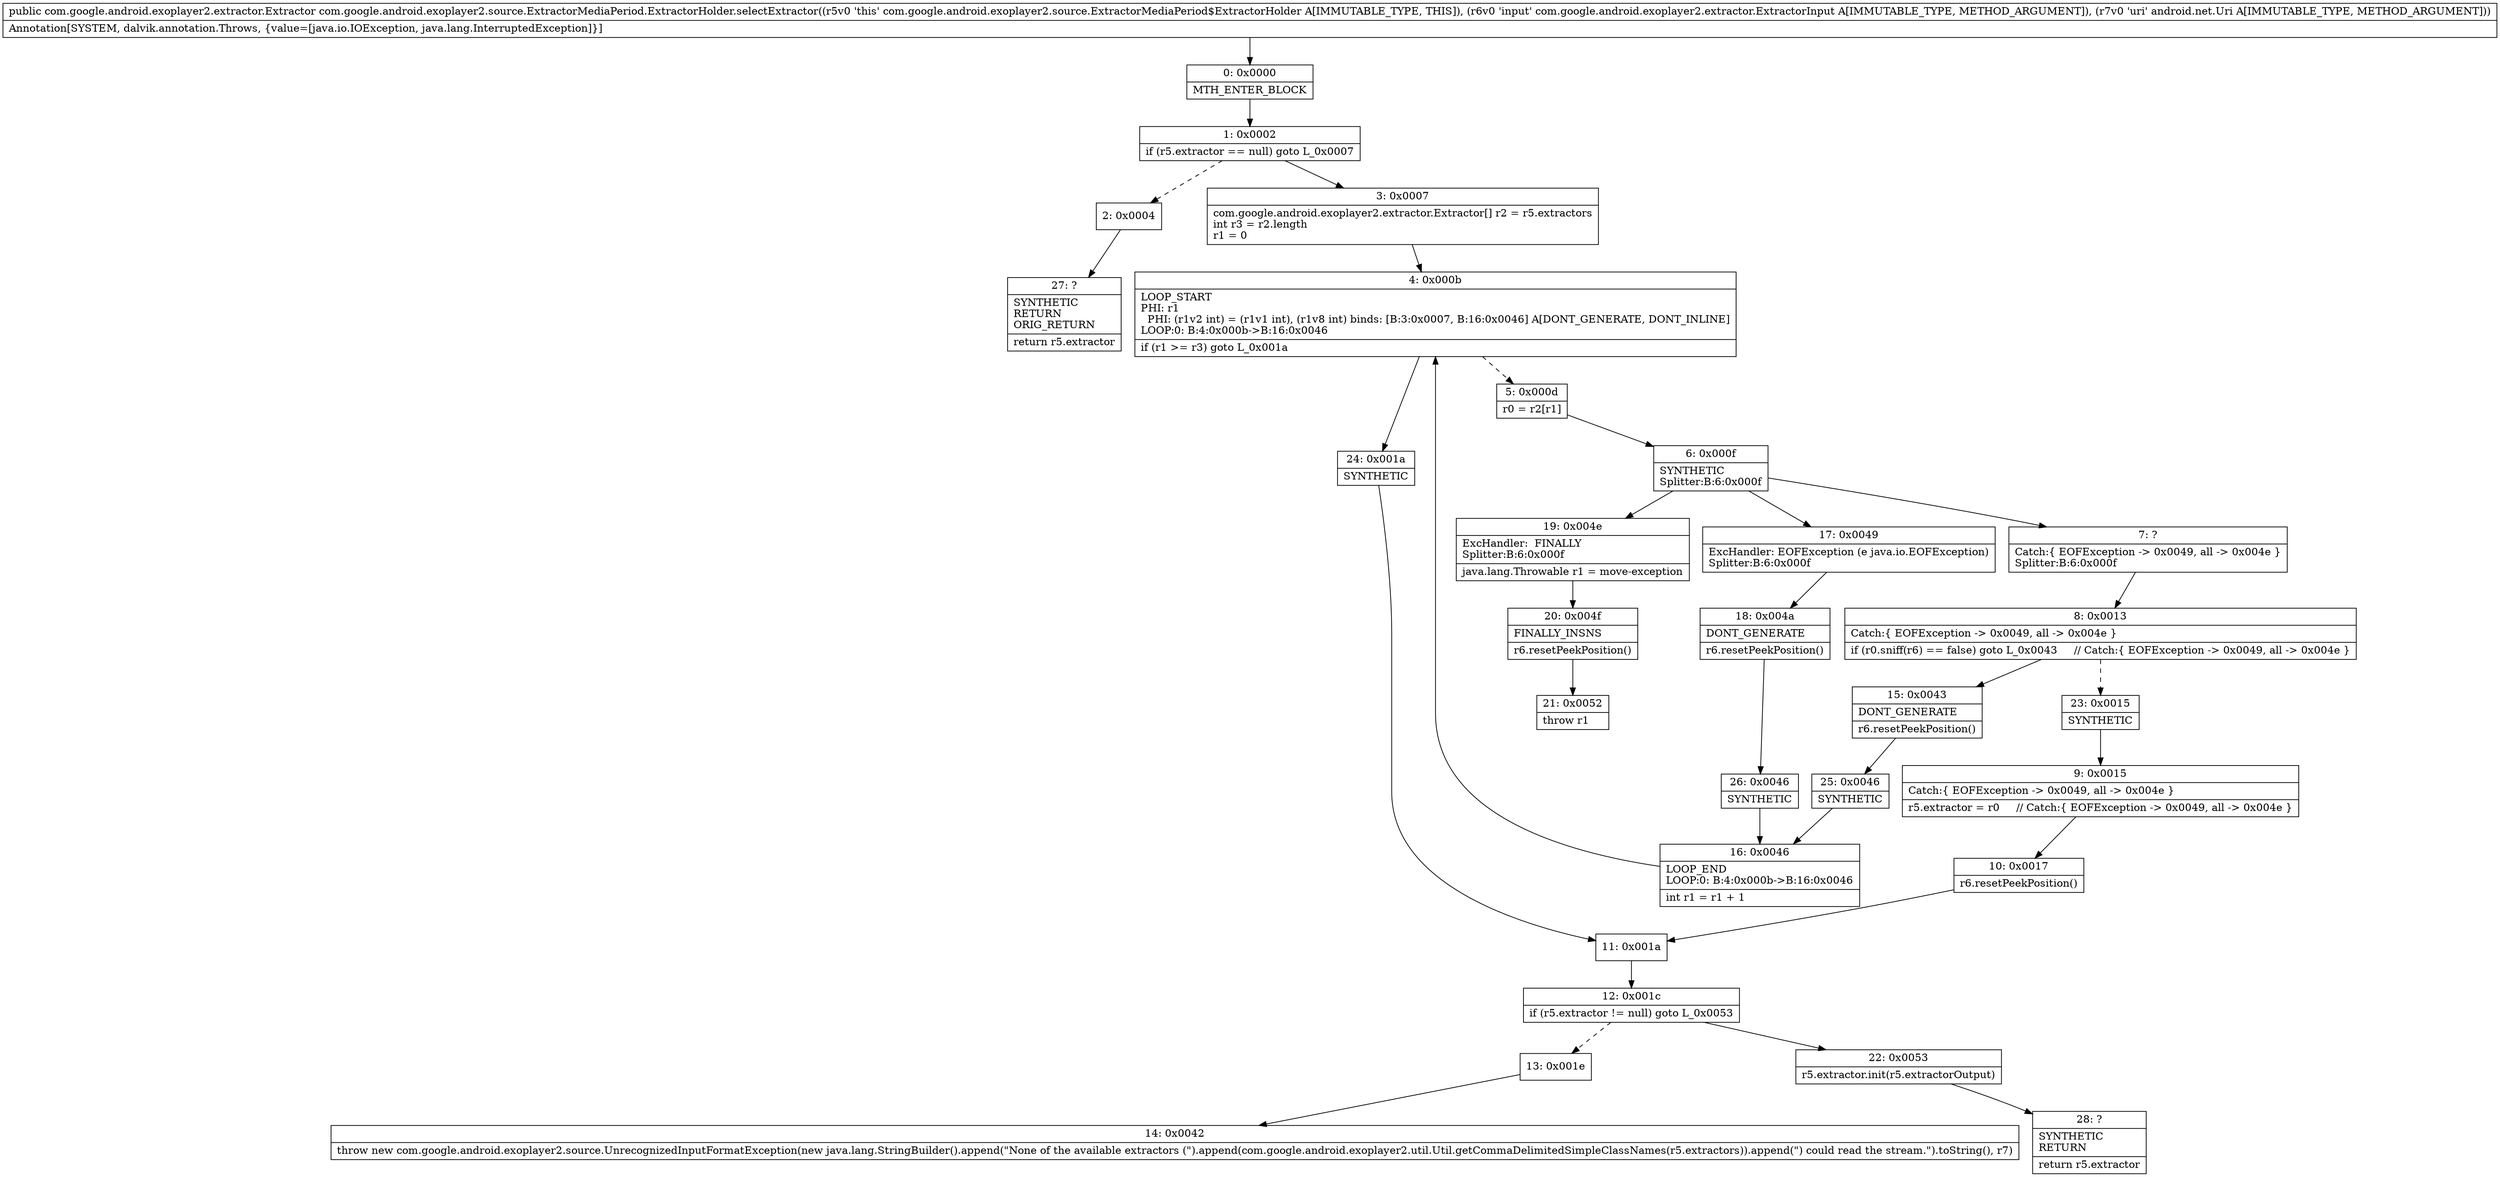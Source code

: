 digraph "CFG forcom.google.android.exoplayer2.source.ExtractorMediaPeriod.ExtractorHolder.selectExtractor(Lcom\/google\/android\/exoplayer2\/extractor\/ExtractorInput;Landroid\/net\/Uri;)Lcom\/google\/android\/exoplayer2\/extractor\/Extractor;" {
Node_0 [shape=record,label="{0\:\ 0x0000|MTH_ENTER_BLOCK\l}"];
Node_1 [shape=record,label="{1\:\ 0x0002|if (r5.extractor == null) goto L_0x0007\l}"];
Node_2 [shape=record,label="{2\:\ 0x0004}"];
Node_3 [shape=record,label="{3\:\ 0x0007|com.google.android.exoplayer2.extractor.Extractor[] r2 = r5.extractors\lint r3 = r2.length\lr1 = 0\l}"];
Node_4 [shape=record,label="{4\:\ 0x000b|LOOP_START\lPHI: r1 \l  PHI: (r1v2 int) = (r1v1 int), (r1v8 int) binds: [B:3:0x0007, B:16:0x0046] A[DONT_GENERATE, DONT_INLINE]\lLOOP:0: B:4:0x000b\-\>B:16:0x0046\l|if (r1 \>= r3) goto L_0x001a\l}"];
Node_5 [shape=record,label="{5\:\ 0x000d|r0 = r2[r1]\l}"];
Node_6 [shape=record,label="{6\:\ 0x000f|SYNTHETIC\lSplitter:B:6:0x000f\l}"];
Node_7 [shape=record,label="{7\:\ ?|Catch:\{ EOFException \-\> 0x0049, all \-\> 0x004e \}\lSplitter:B:6:0x000f\l}"];
Node_8 [shape=record,label="{8\:\ 0x0013|Catch:\{ EOFException \-\> 0x0049, all \-\> 0x004e \}\l|if (r0.sniff(r6) == false) goto L_0x0043     \/\/ Catch:\{ EOFException \-\> 0x0049, all \-\> 0x004e \}\l}"];
Node_9 [shape=record,label="{9\:\ 0x0015|Catch:\{ EOFException \-\> 0x0049, all \-\> 0x004e \}\l|r5.extractor = r0     \/\/ Catch:\{ EOFException \-\> 0x0049, all \-\> 0x004e \}\l}"];
Node_10 [shape=record,label="{10\:\ 0x0017|r6.resetPeekPosition()\l}"];
Node_11 [shape=record,label="{11\:\ 0x001a}"];
Node_12 [shape=record,label="{12\:\ 0x001c|if (r5.extractor != null) goto L_0x0053\l}"];
Node_13 [shape=record,label="{13\:\ 0x001e}"];
Node_14 [shape=record,label="{14\:\ 0x0042|throw new com.google.android.exoplayer2.source.UnrecognizedInputFormatException(new java.lang.StringBuilder().append(\"None of the available extractors (\").append(com.google.android.exoplayer2.util.Util.getCommaDelimitedSimpleClassNames(r5.extractors)).append(\") could read the stream.\").toString(), r7)\l}"];
Node_15 [shape=record,label="{15\:\ 0x0043|DONT_GENERATE\l|r6.resetPeekPosition()\l}"];
Node_16 [shape=record,label="{16\:\ 0x0046|LOOP_END\lLOOP:0: B:4:0x000b\-\>B:16:0x0046\l|int r1 = r1 + 1\l}"];
Node_17 [shape=record,label="{17\:\ 0x0049|ExcHandler: EOFException (e java.io.EOFException)\lSplitter:B:6:0x000f\l}"];
Node_18 [shape=record,label="{18\:\ 0x004a|DONT_GENERATE\l|r6.resetPeekPosition()\l}"];
Node_19 [shape=record,label="{19\:\ 0x004e|ExcHandler:  FINALLY\lSplitter:B:6:0x000f\l|java.lang.Throwable r1 = move\-exception\l}"];
Node_20 [shape=record,label="{20\:\ 0x004f|FINALLY_INSNS\l|r6.resetPeekPosition()\l}"];
Node_21 [shape=record,label="{21\:\ 0x0052|throw r1\l}"];
Node_22 [shape=record,label="{22\:\ 0x0053|r5.extractor.init(r5.extractorOutput)\l}"];
Node_23 [shape=record,label="{23\:\ 0x0015|SYNTHETIC\l}"];
Node_24 [shape=record,label="{24\:\ 0x001a|SYNTHETIC\l}"];
Node_25 [shape=record,label="{25\:\ 0x0046|SYNTHETIC\l}"];
Node_26 [shape=record,label="{26\:\ 0x0046|SYNTHETIC\l}"];
Node_27 [shape=record,label="{27\:\ ?|SYNTHETIC\lRETURN\lORIG_RETURN\l|return r5.extractor\l}"];
Node_28 [shape=record,label="{28\:\ ?|SYNTHETIC\lRETURN\l|return r5.extractor\l}"];
MethodNode[shape=record,label="{public com.google.android.exoplayer2.extractor.Extractor com.google.android.exoplayer2.source.ExtractorMediaPeriod.ExtractorHolder.selectExtractor((r5v0 'this' com.google.android.exoplayer2.source.ExtractorMediaPeriod$ExtractorHolder A[IMMUTABLE_TYPE, THIS]), (r6v0 'input' com.google.android.exoplayer2.extractor.ExtractorInput A[IMMUTABLE_TYPE, METHOD_ARGUMENT]), (r7v0 'uri' android.net.Uri A[IMMUTABLE_TYPE, METHOD_ARGUMENT]))  | Annotation[SYSTEM, dalvik.annotation.Throws, \{value=[java.io.IOException, java.lang.InterruptedException]\}]\l}"];
MethodNode -> Node_0;
Node_0 -> Node_1;
Node_1 -> Node_2[style=dashed];
Node_1 -> Node_3;
Node_2 -> Node_27;
Node_3 -> Node_4;
Node_4 -> Node_5[style=dashed];
Node_4 -> Node_24;
Node_5 -> Node_6;
Node_6 -> Node_7;
Node_6 -> Node_17;
Node_6 -> Node_19;
Node_7 -> Node_8;
Node_8 -> Node_15;
Node_8 -> Node_23[style=dashed];
Node_9 -> Node_10;
Node_10 -> Node_11;
Node_11 -> Node_12;
Node_12 -> Node_13[style=dashed];
Node_12 -> Node_22;
Node_13 -> Node_14;
Node_15 -> Node_25;
Node_16 -> Node_4;
Node_17 -> Node_18;
Node_18 -> Node_26;
Node_19 -> Node_20;
Node_20 -> Node_21;
Node_22 -> Node_28;
Node_23 -> Node_9;
Node_24 -> Node_11;
Node_25 -> Node_16;
Node_26 -> Node_16;
}

